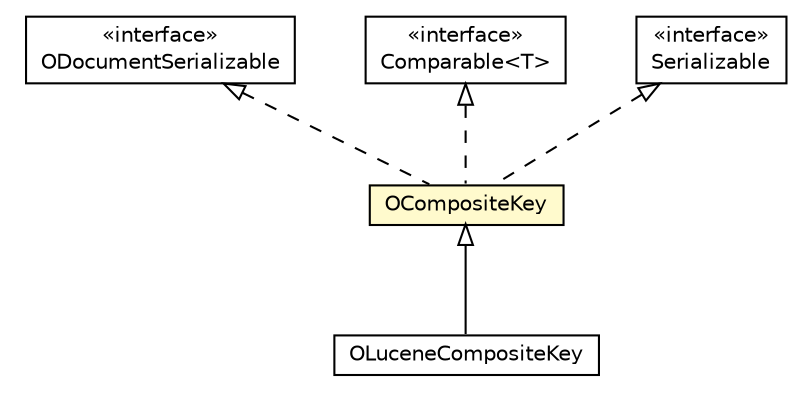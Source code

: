 #!/usr/local/bin/dot
#
# Class diagram 
# Generated by UMLGraph version R5_6-24-gf6e263 (http://www.umlgraph.org/)
#

digraph G {
	edge [fontname="Helvetica",fontsize=10,labelfontname="Helvetica",labelfontsize=10];
	node [fontname="Helvetica",fontsize=10,shape=plaintext];
	nodesep=0.25;
	ranksep=0.5;
	// com.orientechnologies.orient.core.serialization.ODocumentSerializable
	c2231104 [label=<<table title="com.orientechnologies.orient.core.serialization.ODocumentSerializable" border="0" cellborder="1" cellspacing="0" cellpadding="2" port="p" href="../serialization/ODocumentSerializable.html">
		<tr><td><table border="0" cellspacing="0" cellpadding="1">
<tr><td align="center" balign="center"> &#171;interface&#187; </td></tr>
<tr><td align="center" balign="center"> ODocumentSerializable </td></tr>
		</table></td></tr>
		</table>>, URL="../serialization/ODocumentSerializable.html", fontname="Helvetica", fontcolor="black", fontsize=10.0];
	// com.orientechnologies.orient.core.index.OCompositeKey
	c2231584 [label=<<table title="com.orientechnologies.orient.core.index.OCompositeKey" border="0" cellborder="1" cellspacing="0" cellpadding="2" port="p" bgcolor="lemonChiffon" href="./OCompositeKey.html">
		<tr><td><table border="0" cellspacing="0" cellpadding="1">
<tr><td align="center" balign="center"> OCompositeKey </td></tr>
		</table></td></tr>
		</table>>, URL="./OCompositeKey.html", fontname="Helvetica", fontcolor="black", fontsize=10.0];
	// com.orientechnologies.lucene.collections.OLuceneCompositeKey
	c2232499 [label=<<table title="com.orientechnologies.lucene.collections.OLuceneCompositeKey" border="0" cellborder="1" cellspacing="0" cellpadding="2" port="p" href="../../../lucene/collections/OLuceneCompositeKey.html">
		<tr><td><table border="0" cellspacing="0" cellpadding="1">
<tr><td align="center" balign="center"> OLuceneCompositeKey </td></tr>
		</table></td></tr>
		</table>>, URL="../../../lucene/collections/OLuceneCompositeKey.html", fontname="Helvetica", fontcolor="black", fontsize=10.0];
	//com.orientechnologies.orient.core.index.OCompositeKey implements java.lang.Comparable<T>
	c2232601:p -> c2231584:p [dir=back,arrowtail=empty,style=dashed];
	//com.orientechnologies.orient.core.index.OCompositeKey implements java.io.Serializable
	c2232602:p -> c2231584:p [dir=back,arrowtail=empty,style=dashed];
	//com.orientechnologies.orient.core.index.OCompositeKey implements com.orientechnologies.orient.core.serialization.ODocumentSerializable
	c2231104:p -> c2231584:p [dir=back,arrowtail=empty,style=dashed];
	//com.orientechnologies.lucene.collections.OLuceneCompositeKey extends com.orientechnologies.orient.core.index.OCompositeKey
	c2231584:p -> c2232499:p [dir=back,arrowtail=empty];
	// java.io.Serializable
	c2232602 [label=<<table title="java.io.Serializable" border="0" cellborder="1" cellspacing="0" cellpadding="2" port="p" href="http://java.sun.com/j2se/1.4.2/docs/api/java/io/Serializable.html">
		<tr><td><table border="0" cellspacing="0" cellpadding="1">
<tr><td align="center" balign="center"> &#171;interface&#187; </td></tr>
<tr><td align="center" balign="center"> Serializable </td></tr>
		</table></td></tr>
		</table>>, URL="http://java.sun.com/j2se/1.4.2/docs/api/java/io/Serializable.html", fontname="Helvetica", fontcolor="black", fontsize=10.0];
	// java.lang.Comparable<T>
	c2232601 [label=<<table title="java.lang.Comparable" border="0" cellborder="1" cellspacing="0" cellpadding="2" port="p" href="http://java.sun.com/j2se/1.4.2/docs/api/java/lang/Comparable.html">
		<tr><td><table border="0" cellspacing="0" cellpadding="1">
<tr><td align="center" balign="center"> &#171;interface&#187; </td></tr>
<tr><td align="center" balign="center"> Comparable&lt;T&gt; </td></tr>
		</table></td></tr>
		</table>>, URL="http://java.sun.com/j2se/1.4.2/docs/api/java/lang/Comparable.html", fontname="Helvetica", fontcolor="black", fontsize=10.0];
}

